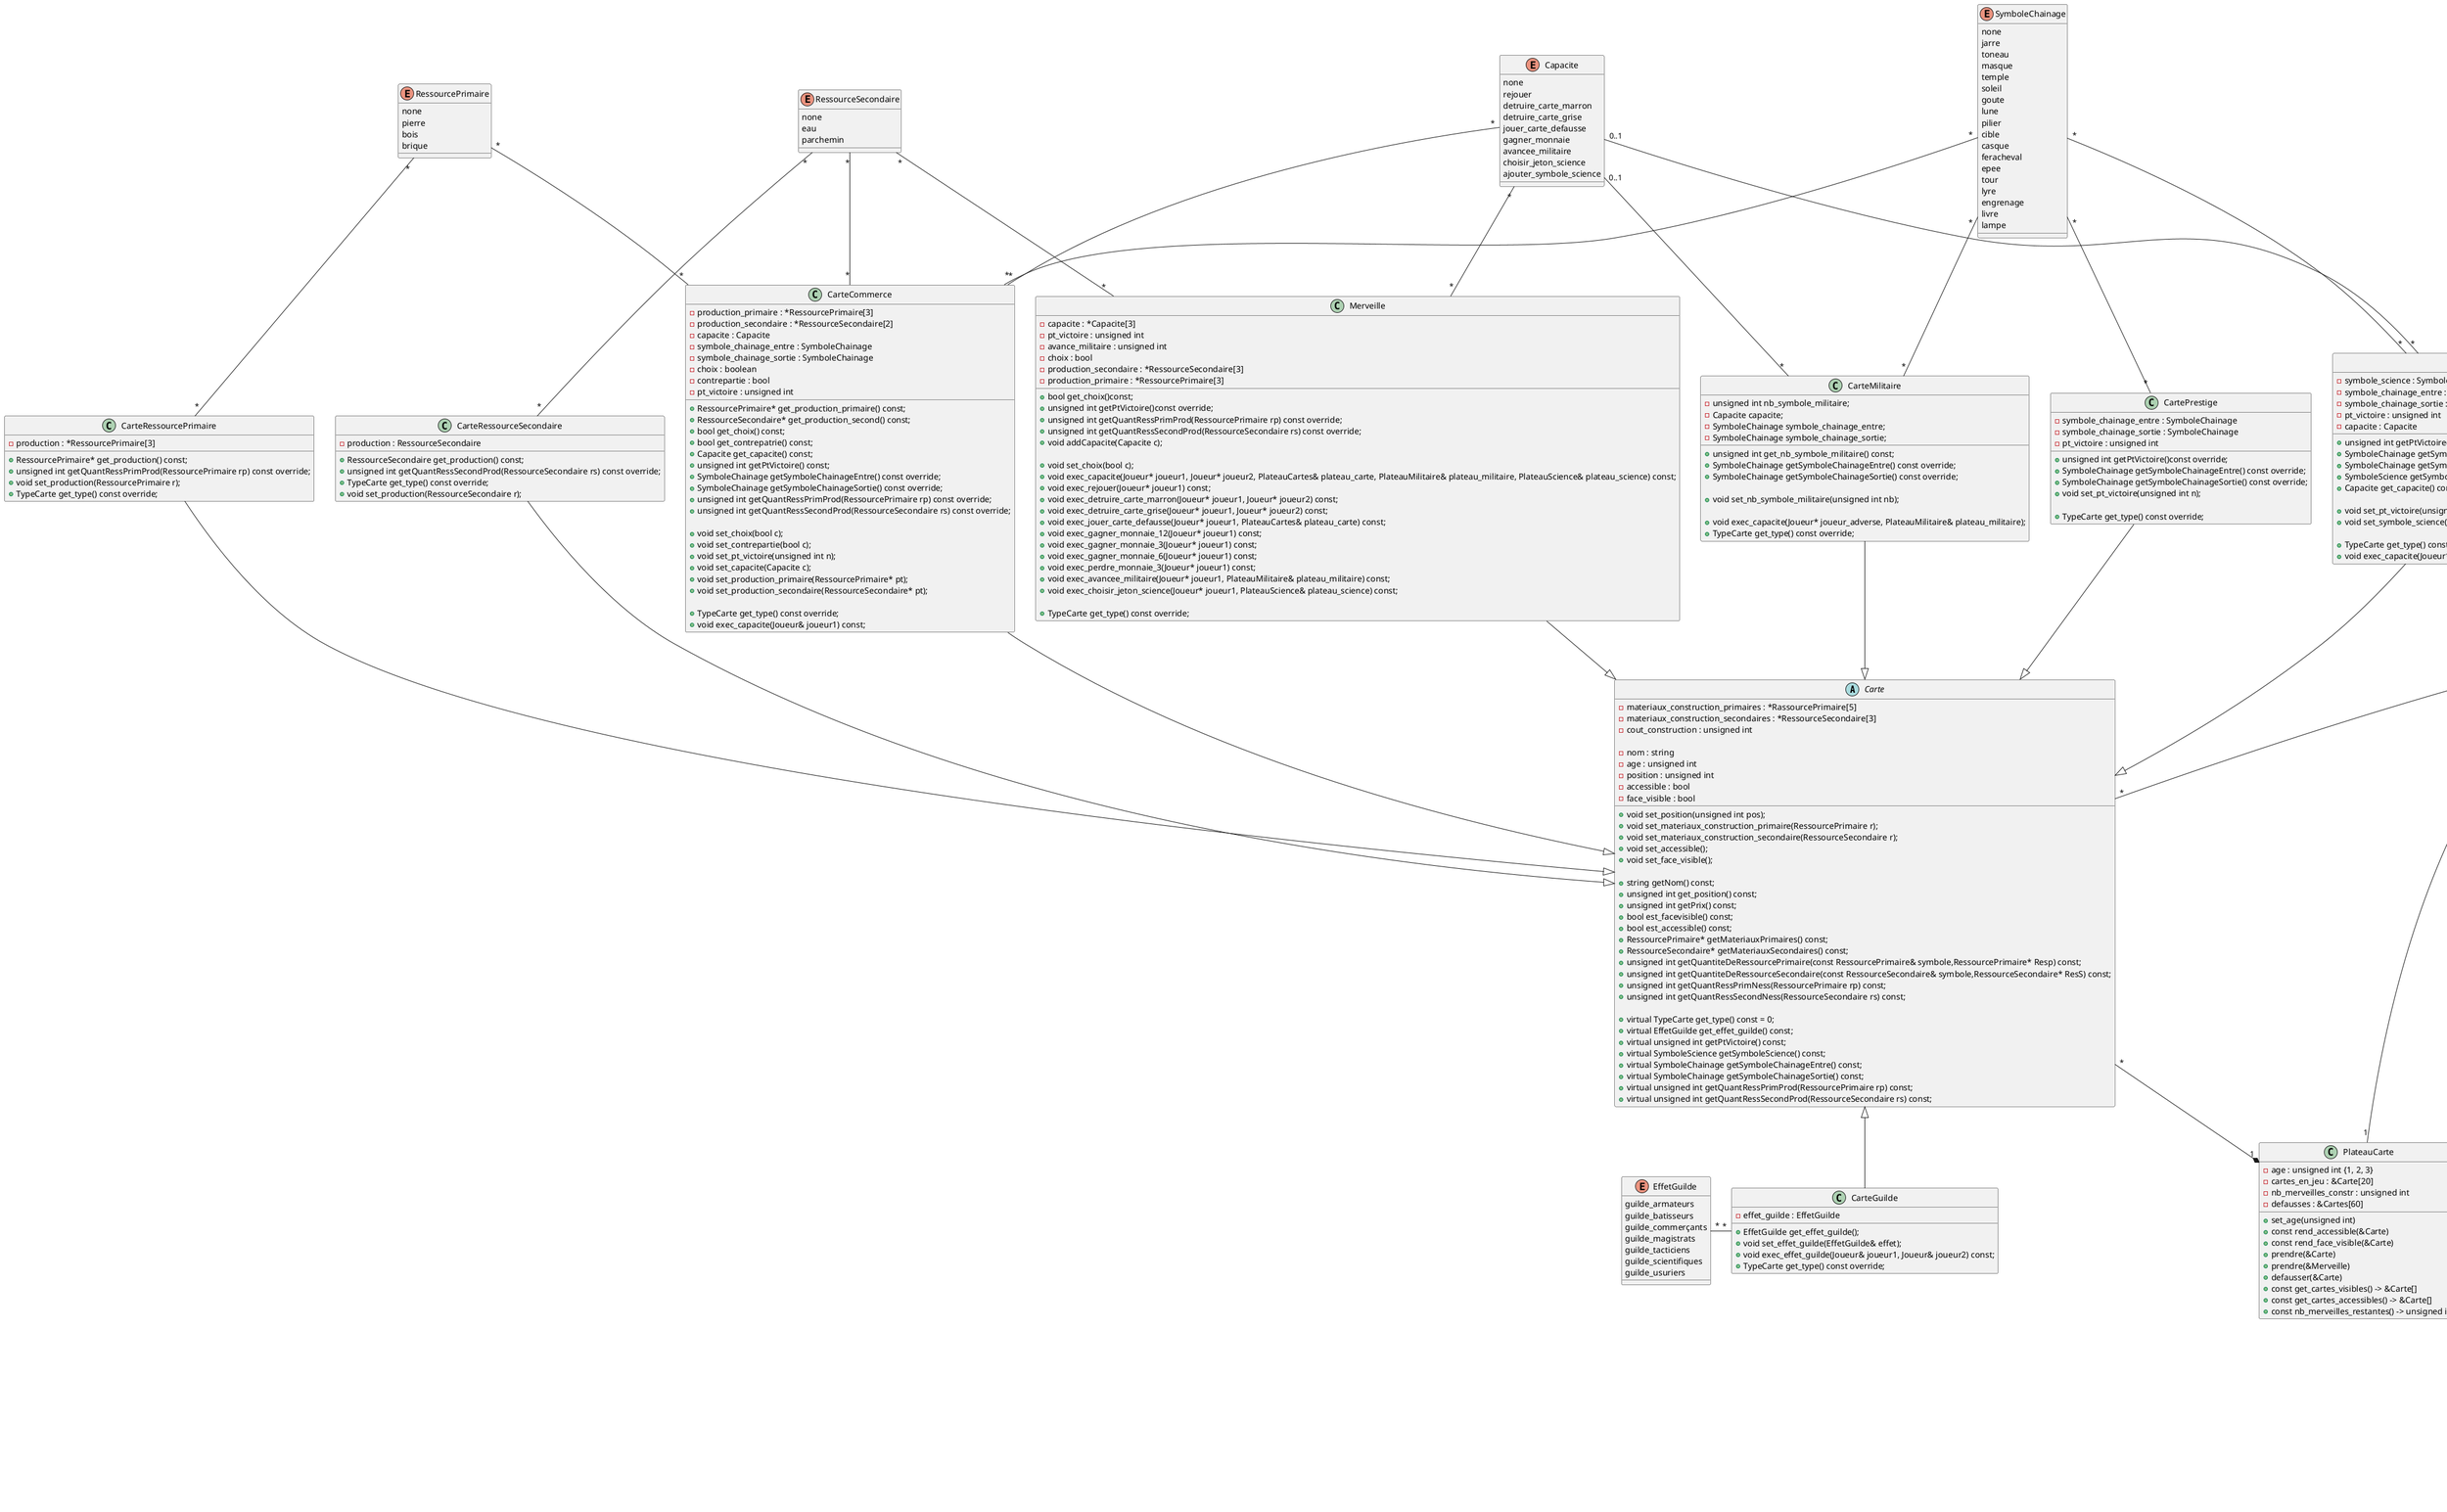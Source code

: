 @startuml Model 3

'les differentes cartes : 

'Cette classe rassemble les elements commun à chaques cartes 
abstract class Carte{
    - materiaux_construction_primaires : *RassourcePrimaire[5]
    - materiaux_construction_secondaires : *RessourceSecondaire[3]
    - cout_construction : unsigned int

    -nom : string
    -age : unsigned int
    -position : unsigned int
    -accessible : bool
    -face_visible : bool
    
    +void set_position(unsigned int pos);
    +void set_materiaux_construction_primaire(RessourcePrimaire r); 
    +void set_materiaux_construction_secondaire(RessourceSecondaire r);
    +void set_accessible();
    +void set_face_visible(); 

    +string getNom() const;
    +unsigned int get_position() const;
    +unsigned int getPrix() const;
    +bool est_facevisible() const;
    +bool est_accessible() const;
    +RessourcePrimaire* getMateriauxPrimaires() const;
    +RessourceSecondaire* getMateriauxSecondaires() const;
    +unsigned int getQuantiteDeRessourcePrimaire(const RessourcePrimaire& symbole,RessourcePrimaire* Resp) const;
    +unsigned int getQuantiteDeRessourceSecondaire(const RessourceSecondaire& symbole,RessourceSecondaire* ResS) const;
    +unsigned int getQuantRessPrimNess(RessourcePrimaire rp) const;
    +unsigned int getQuantRessSecondNess(RessourceSecondaire rs) const;

    +virtual TypeCarte get_type() const = 0;
    +virtual EffetGuilde get_effet_guilde() const;
    +virtual unsigned int getPtVictoire() const;
    +virtual SymboleScience getSymboleScience() const;
    +virtual SymboleChainage getSymboleChainageEntre() const;
    +virtual SymboleChainage getSymboleChainageSortie() const;
    +virtual unsigned int getQuantRessPrimProd(RessourcePrimaire rp) const;
    +virtual unsigned int getQuantRessSecondProd(RessourceSecondaire rs) const;
}

'Notes : J'ai compté pour les listes 4 et 2 en longueurs suffisent
'Age est une enumeration

'La methode gettype renvoie le type de la carte ("Science", "Militaire", "Commerce"...)

'out met tous les arguments d'etat de la carte a None, (position, facevisible et accessible)





'-----------------------------LES AUTRES CARTES--------------------'
'Hérite tous de la classe carte carte

'Une Merveille est techniquement une carte
class Merveille{
    - capacite : *Capacite[3]
    - pt_victoire : unsigned int
    - avance_militaire : unsigned int
    - choix : bool
    - production_secondaire : *RessourceSecondaire[3]
    - production_primaire : *RessourcePrimaire[3]

    + bool get_choix()const;
    + unsigned int getPtVictoire()const override;
    + unsigned int getQuantRessPrimProd(RessourcePrimaire rp) const override;
    + unsigned int getQuantRessSecondProd(RessourceSecondaire rs) const override;
    + void addCapacite(Capacite c); 
    
    + void set_choix(bool c);
    + void exec_capacite(Joueur* joueur1, Joueur* joueur2, PlateauCartes& plateau_carte, PlateauMilitaire& plateau_militaire, PlateauScience& plateau_science) const;
    + void exec_rejouer(Joueur* joueur1) const;
    + void exec_detruire_carte_marron(Joueur* joueur1, Joueur* joueur2) const;
    + void exec_detruire_carte_grise(Joueur* joueur1, Joueur* joueur2) const;
    + void exec_jouer_carte_defausse(Joueur* joueur1, PlateauCartes& plateau_carte) const;
    + void exec_gagner_monnaie_12(Joueur* joueur1) const;
    + void exec_gagner_monnaie_3(Joueur* joueur1) const;
    + void exec_gagner_monnaie_6(Joueur* joueur1) const;
    + void exec_perdre_monnaie_3(Joueur* joueur1) const;
    + void exec_avancee_militaire(Joueur* joueur1, PlateauMilitaire& plateau_militaire) const;
    + void exec_choisir_jeton_science(Joueur* joueur1, PlateauScience& plateau_science) const;

    + TypeCarte get_type() const override; 
}
'Les Merveille Grand Phare et Piree peuvent produire une ressource

'Les autres types de cartes

'Cartes marrons 
class CarteRessourcePrimaire{
    - production : *RessourcePrimaire[3]

    +RessourcePrimaire* get_production() const;
    +unsigned int getQuantRessPrimProd(RessourcePrimaire rp) const override;
    +void set_production(RessourcePrimaire r); 
    +TypeCarte get_type() const override;
}

'Cartes gris
class CarteRessourceSecondaire{
    - production : RessourceSecondaire

    +RessourceSecondaire get_production() const;
    +unsigned int getQuantRessSecondProd(RessourceSecondaire rs) const override;
    +TypeCarte get_type() const override;
    +void set_production(RessourceSecondaire r);
}
'Pas de liste car produit toujours 1 seul ressource

'Cartes Jaunes
class CarteCommerce{
    - production_primaire : *RessourcePrimaire[3]
    - production_secondaire : *RessourceSecondaire[2]
    - capacite : Capacite
    - symbole_chainage_entre : SymboleChainage
    - symbole_chainage_sortie : SymboleChainage
    - choix : boolean 
    - contrepartie : bool 
    - pt_victoire : unsigned int

    +RessourcePrimaire* get_production_primaire() const;
    +RessourceSecondaire* get_production_second() const;
    +bool get_choix() const;
    +bool get_contrepatrie() const;
    +Capacite get_capacite() const;
    +unsigned int getPtVictoire() const;
    +SymboleChainage getSymboleChainageEntre() const override;
    +SymboleChainage getSymboleChainageSortie() const override;
    +unsigned int getQuantRessPrimProd(RessourcePrimaire rp) const override;
    +unsigned int getQuantRessSecondProd(RessourceSecondaire rs) const override;

    +void set_choix(bool c);
    +void set_contrepartie(bool c);
    +void set_pt_victoire(unsigned int n);
    +void set_capacite(Capacite c);
    +void set_production_primaire(RessourcePrimaire* pt);
    +void set_production_secondaire(RessourceSecondaire* pt);

    +TypeCarte get_type() const override;
    +void exec_capacite(Joueur& joueur1) const;
}
'Choix defini si la production doit etre choisi entre differentes ressources ou non
'Contrepartie defini si il faut "acheter" la ressource produite ou non, on notera 0 si ce n'est pas le cas

'exec_capacite() regarde l'attribut "capacite", et execute la fonction correspondante
'on rajoutera un méssage d'erreur si la capacite n'est pas possible

'Cartes Verts
class CarteScience{
    - symbole_science : SymboleScience
    - symbole_chainage_entre : SymboleChainage
    - symbole_chainage_sortie : SymboleChainage
    - pt_victoire : unsigned int
    - capacite : Capacite

    +unsigned int getPtVictoire()const override;
    +SymboleChainage getSymboleChainageEntre() const override;
    +SymboleChainage getSymboleChainageSortie() const override;
    +SymboleScience getSymboleScience() const override;
    +Capacite get_capacite() const;

    +void set_pt_victoire(unsigned int n);
    +void set_symbole_science(SymboleScience s);

    +TypeCarte get_type() const override;
    +void exec_capacite(Joueur* joueur1, PlateauScience* plateau_science) const;

}
'SymboleScience est une enumerations des symboles Science disponible dans le jeu
'SymboleChainage est une enumerations des symboles Science disponible dans le jeu

'Cartes Rouges
class CarteMilitaire{
    -unsigned int nb_symbole_militaire;
    -Capacite capacite;
    -SymboleChainage symbole_chainage_entre;
    -SymboleChainage symbole_chainage_sortie;


    +unsigned int get_nb_symbole_militaire() const;
    +SymboleChainage getSymboleChainageEntre() const override;
    +SymboleChainage getSymboleChainageSortie() const override;

    +void set_nb_symbole_militaire(unsigned int nb);

    +void exec_capacite(Joueur* joueur_adverse, PlateauMilitaire& plateau_militaire);
    +TypeCarte get_type() const override;
}

'Cartes Bleu
class CartePrestige{
    - symbole_chainage_entre : SymboleChainage
    - symbole_chainage_sortie : SymboleChainage
    - pt_victoire : unsigned int

    +unsigned int getPtVictoire()const override;
    +SymboleChainage getSymboleChainageEntre() const override;
    +SymboleChainage getSymboleChainageSortie() const override;
    +void set_pt_victoire(unsigned int n);

    +TypeCarte get_type() const override;
}

'Cartes Violets
class CarteGuilde{
    - effet_guilde : EffetGuilde

    +EffetGuilde get_effet_guilde();
    +void set_effet_guilde(EffetGuilde& effet);
    +void exec_effet_guilde(Joueur& joueur1, Joueur& joueur2) const;
    +TypeCarte get_type() const override;

}
'EffetGuilde est un enumération defini après

'execEffetGuilde() effectue l'effet de guilde correspondant, a voir au niveau des arguments


CarteMilitaire --|> Carte
CarteCommerce --|> Carte
CarteScience --|> Carte
CartePrestige --|> Carte
Carte <|-- CarteGuilde
CarteRessourcePrimaire --|> Carte
CarteRessourceSecondaire --|> Carte
Merveille --|> Carte


'-----------------------------------------ATTENTION !!!-----------------------------------------------------'
'Tout elements se déclanchant qu'une seul fois, à la création de la carte est considéré comme une capacitée 
'Il existe une enumération capacité, définie plus loin

'---------------------------------------ENUMERATIONS LIE AUX CARTES-----------------------------------------'



'Permet de ne pas payer une carte si elle comporte le meme symbole qu'une carte déja construite par le joueur
enum SymboleChainage{
    none
    jarre 
    toneau
    masque 
    temple 
    soleil 
    goute 
    lune 
    pilier 
    cible 
    casque 
    feracheval 
    epee 
    tour 
    lyre 
    engrenage 
    livre 
    lampe 
}

SymboleChainage "*" -- "*" CartePrestige
SymboleChainage "*" -- "*" CarteMilitaire
SymboleChainage "*" -- "*" CarteScience
SymboleChainage "*" -- "*" CarteCommerce

'Symbole se trouvant sur les cartes sciences, 
'2 symbole similaire entraine la prise d'une jeton science pour le joueur, 
'6 symbole different entraine une victoire scientifique
enum SymboleScience{
    roue 
    plume 
    pilon 
    balance 
    globeterrestre 
    filaplomb
    bateau 
}

SymboleScience "*" -- "*" CarteScience

'Enumerations contenant les differents effets de Guilde (cartes violettes)
enum EffetGuilde{
    guilde_armateurs
    guilde_batisseurs
    guilde_commerçants
    guilde_magistrats
    guilde_tacticiens
    guilde_scientifiques
    guilde_usuriers
}
'Se referer à la fiche dans le docs pour les effets de chaques guides
EffetGuilde "*" - "*" CarteGuilde

'Les differentes capacité retrouvables sur certaines cartes, notement sur les cartes Merveille, militaire et de commerce
enum Capacite{
    none
    rejouer
    detruire_carte_marron
    detruire_carte_grise
    jouer_carte_defausse
    gagner_monnaie
    avancee_militaire
    choisir_jeton_science
    ajouter_symbole_science
}
'Je pense que les noms sont suffisement explicites, mais n'hésitez pas à poser des question si ce n'est pas clair

Capacite "*"  -- "*" CarteCommerce
Capacite "0..1"  -- "*" CarteMilitaire
Capacite "*"  -- "*" Merveille
Capacite "0..1" -- "*" CarteScience


'Les Ressources sont utilisé par les joureurs pour construir des batiments
'Elles sont produites par certaines cartes
enum RessourcePrimaire{
    none
    pierre
    bois
    brique
}

RessourcePrimaire  "*" -- "*" CarteRessourcePrimaire
RessourcePrimaire  "*" -- "*" CarteCommerce


enum RessourceSecondaire{
    none
    eau
    parchemin
}

RessourceSecondaire "*" -- "*" CarteRessourceSecondaire
RessourceSecondaire "*" -- "*" CarteCommerce
RessourceSecondaire "*" -- "*" Merveille



'-------------------------LES JETONS SCIENCES------------------------'
'Il sont au nombre de 10 avec des effets uniques

class JetonScience{
    - capacite_science : CapaciteScience

    +const exec_capacite_science()
    +CapaciteScience get_capacite_science() const
}
'CapaciteScience est une enumération des effets de chaques jetons, voir ci dessous

'Capacité déclanchées par les jetons sciences
enum CapaciteScience{
    none
    agriculture
    architecture
    economie
    loi
    maconnerie
    urbanisme
    theologie
    strategie
    philosophie
    mathematique
}
'Ce référer à la fiche pour les detailles de chaques capacitées
JetonScience "1" *-- "1" CapaciteScience

class JetonMalus{
    -malus : unsigned int 
    -position : unsigned int < Dim_plateau_militaire
    -joueur_cible : Joueur*

    +unsigned int get_positon()const;
    +unsigned int get_malus()const;
    +Joueur* get_joueur()const;
    +void exec_malus();

}

class PlateauMilitaire{
    -avance : unsigned int 
    -liste_jetons_malus : &JetonMalus[4]
    -joueur_derriere : &Joueur
    

    +void update_avance(unsigned int a, Joueur& joueur_cible);
    +void retirer_jeton_malus(JetonMalus& jeton);
    +JetonMalus& jeton_malus_ici() const;
}

PlateauMilitaire "1" *-- "4" JetonMalus
'Jdevant permet a la fois, en composant avec avance de savoir la position du jetons d'avancée miliaire
'Permet egalement de savoir directement quelle joueur est le moins avancé militairement, 
'ce qui permet de savoir quelles est le joueur qui doit commencer le nouvel age, ainsi que le joueur qui doit subir un malus

'updateavance(unsigned int, Joueur) permet d'avancer 
'le jeton d'un certain nombre de case en faveur du Joueur donnée en argument, (modifie avance et Jderiere si necessaire)

'retirer_jeton permet de retirer le jeton d'une case alors le joueur le moins avancé militairement subit un malus, 
'Utiliser la fonction appliquerCapacite de JetonMalus


'    - merveille_j1 : &Merveille[4]
'    - merveille_j2 : &Mervielle[4]
' il y'a une redondance ici parceque les merveilles construites appartiennent à la classe Joueur
'j'ai donc enlevé

class PlateauCarte{
    - age : unsigned int {1, 2, 3}
    - cartes_en_jeu : &Carte[20]
    - nb_merveilles_constr : unsigned int
    - defausses : &Cartes[60]

    + set_age(unsigned int)
    + const rend_accessible(&Carte)
    + const rend_face_visible(&Carte)
    + prendre(&Carte)
    + prendre(&Merveille)
    + defausser(&Carte)
    + const get_cartes_visibles() -> &Carte[]
    + const get_cartes_accessibles() -> &Carte[]
    + const nb_merveilles_restantes() -> unsigned int 
}

'set_age modifie l'age du plateau carte
'La methode rendaccessible(&Carte) permet de rendre FaceVisible et Accessible la carte Carte
'La methode prendre(&Carte) permet de supprimer la carte de la liste carte en Jeu
'La methode deffausser(&Carte) permet de mettre en defausse la carte et de la suprimmer de la liste des cartes en jeu
'getcartevisible() renvoie la liste des cartes faces visibles
'getcarteaccessible() renvoie la liste des cartes accessibles et donc face visible



'Le plateau Scientifique permet de gerer les jetons scientifique
class PlateauScience{
    -const int Dim_jetons_in_game = 5;
    -const int Dim_liste_position = 5;
    -const int Dim_jetons_out_game = 5;
    -JetonScience *jeton_in_game;
    -unsigned int *liste_position;
    -JetonScience *jeton_out_game;

    +JetonScience* tirer_jeton_out_game();
    +JetonScience* tirer_jeton_in_game(JetonScience& jeton);
    +void retirer_jeton_out_game(JetonScience& jeton);
    +void retirer_jeton_in_game(JetonScience& jeton);
    +void ajouter_jeton_in_game(JetonScience& jeton);
    +void ajouter_jeton_out_game(JetonScience& jeton);

}

PlateauScience  "1" *-- "5" JetonScience

'JetonInGame represente les jetons visibles et recupérables par les joueurs
'JetonsOutGame sont les jetons non tiré pour la partie, qui sont quand meme récuperables grace à des merveilles

'tirerjeton() tire 3 jeton aléatoirement dans jetonOUtGame, utilisé par la capacitée choisirjeton
'retirer jeton, retire le jeton ayant pour position Position de la liste jetonInGame


'/////////////IMPORTANT\\\\\\\\\\\\\\\
' Après réfléxion, je pense qu'il faut laisser les cartes et Merveilles crée dans les classes joueurs et non dans des plateaux appareant au joureurs 
'Car pour l'interface graphique ca ne change rien, et ce sera plus simple pour acceder au differents cout, sans avoir a aller chercher les cartes crées dans des plateau séparé de joueurs


'plateaumilitaire decrit l'avancé militaire d'un joueur vers le camps adverse, 
'nbmerveilles renseigne le nombre de merveilles déjà construites, pour rappel, on ne peut construire que 7 merveille dans une partie
Carte "*" --* "1" PlateauCarte
Joueur "2" -- "1" PlateauCarte
Joueur "2" -- "1" PlateauScience
Joueur "2" -- "1" PlateauMilitaire


'-------------------------------GESTION DU PLATEAU DE JEU------------------------


'Cette classe decrit l'etat du plateau de jeu à chaque instant
class Joueur{
    - carte_construite : &Carte[60]
    - merveille_construite : &Merveille[4]
    - jeton_construit : &JetonScience[6]
    - symboles_science: &SymboleScience[6]
    - monnaie : unsigned int
    - pt_victoire: unsigned int

    +Joueur() -> None
    +~Joueur() -> None

    + getMonnaie() -> unsigned int
    + getPtVcitoire() -> unsigned int
    + getNbCartesConstruites() -> int
    + getNbMerveillesConstruites() -> int
    + getNbJetonsScience() -> int
    + getNbSymbolesScience() -> int
    + getQuantiteDeRessourcePrimaire(const RessourcePrimaire&) -> int
    + getQuantiteDeRessourceSecondaire(const RessourceSecondaire& ) -> int
    + getCout(const Carte&) -> int

    + setMonnaie(unsigned int ) -> None
    + setPtVictoire(unsigned int ) -> None
    + gagnerArgent(unsigned int) -> None
    + gagnerPtVictoire(unsigned int) -> None

    + estConstructible(const Carte&, const PlateauCartes&) -> bool
    
    + construireCarte(Carte& , PlateauCartes& ) -> None
    + choisir_action(PlateauCartes& ) -> None


    + const est_constructible(const &Merveille, const &PlateauCarte) -> bool
    + construire_merveille(&Merveille, &Carte, &PlateauCarte) -> None
}
'60 car 20*3 = 60 le nombre de carte max qu'un joueur vera dans sa partie
'La fonction Verifie que la carte est accessible sur le Plateau (probablement via une méthode implémenté dans Plateau),
'Et effetue l'Action choisit par le joueur

'Si l'action choisit est construir ou merveille, alors le fonction vérifira que la carte ou la merveille est construissable puis l'ajoutera aux carte construites
'Si l'action chosit est de défausser la carte, la carte sera ajouté à la défausse du Plateau, et le joueur gagnera de la monnaie, 
'Dans tout les cas, la carte sera suprimé des cartes accésibles du plateau

'La méthode updatemonnaie permet d'ajouter ou retirer une quantité de monnaie donnée au joueur 

'La méthode getProduction() renvoie la production du joueur, pour cela elle interoge les cartes situées dans Carte

'La méthode getcout(Carte) renvoie le cout en monnaie, pour la construction de la carte Carte

'La méthode estconstructible(Carte) prend une carte en arguement Carte, et le joueur, car on fait Joueur.estconstructible(Carte)
'renvoie les cartes consturctible par le joueur, cad les cartes tel que Joueur.getcout(Carte) <= monnaie

'La fonction construire(Carte), ajoute Carte à carteconstruite et retire Joueur.getcout(Carte) à Joueur.monnaie 

'getptdevictoire() calcule le nombre de Pt de victoire du joueur, à executer en fin de partie

'Choisir action Carte, demande au joueur de Choisir une carte ACCESSIBLE, une fois la carte choisit elle est soit defaussé, soit construite, soit elle construit une merveille
Joueur "2" -- "*" Carte

@enduml
